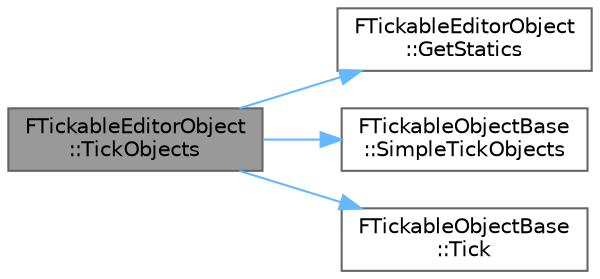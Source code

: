 digraph "FTickableEditorObject::TickObjects"
{
 // INTERACTIVE_SVG=YES
 // LATEX_PDF_SIZE
  bgcolor="transparent";
  edge [fontname=Helvetica,fontsize=10,labelfontname=Helvetica,labelfontsize=10];
  node [fontname=Helvetica,fontsize=10,shape=box,height=0.2,width=0.4];
  rankdir="LR";
  Node1 [id="Node000001",label="FTickableEditorObject\l::TickObjects",height=0.2,width=0.4,color="gray40", fillcolor="grey60", style="filled", fontcolor="black",tooltip="Calls Tick on every tickable editor object with tick enabled."];
  Node1 -> Node2 [id="edge1_Node000001_Node000002",color="steelblue1",style="solid",tooltip=" "];
  Node2 [id="Node000002",label="FTickableEditorObject\l::GetStatics",height=0.2,width=0.4,color="grey40", fillcolor="white", style="filled",URL="$d5/d90/classFTickableEditorObject.html#a54ab3c3dc2998066b53c5b4ad5472af0",tooltip="Returns the tracking struct for this type."];
  Node1 -> Node3 [id="edge2_Node000001_Node000003",color="steelblue1",style="solid",tooltip=" "];
  Node3 [id="Node000003",label="FTickableObjectBase\l::SimpleTickObjects",height=0.2,width=0.4,color="grey40", fillcolor="white", style="filled",URL="$d1/d0d/classFTickableObjectBase.html#a7c3e2526e462e84f3fbb02adc246da6a",tooltip="Perform a simple tick using a class-specific statics struct and a function ref."];
  Node1 -> Node4 [id="edge3_Node000001_Node000004",color="steelblue1",style="solid",tooltip=" "];
  Node4 [id="Node000004",label="FTickableObjectBase\l::Tick",height=0.2,width=0.4,color="grey40", fillcolor="white", style="filled",URL="$d1/d0d/classFTickableObjectBase.html#af1fb7dd0d6ea83542e2351400f1f9736",tooltip="Pure virtual that must be overloaded by the inheriting class."];
}
